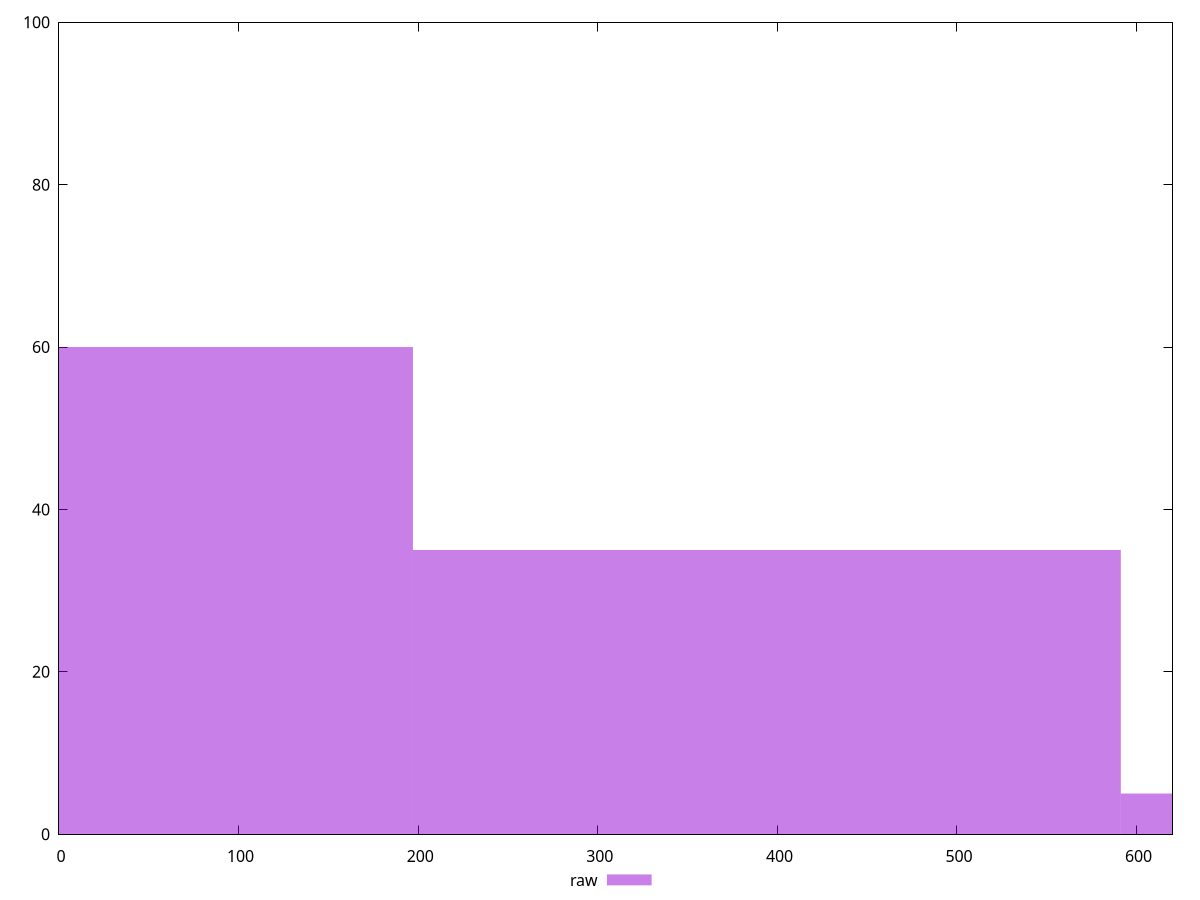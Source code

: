 reset

$raw <<EOF
0 60
394.1542390603444 35
788.3084781206888 5
EOF

set key outside below
set boxwidth 394.1542390603444
set xrange [0:620]
set yrange [0:100]
set trange [0:100]
set style fill transparent solid 0.5 noborder
set terminal svg size 640, 490 enhanced background rgb 'white'
set output "report_00013_2021-02-09T12-04-24.940Z/unused-css-rules/samples/pages/raw/histogram.svg"

plot $raw title "raw" with boxes

reset
